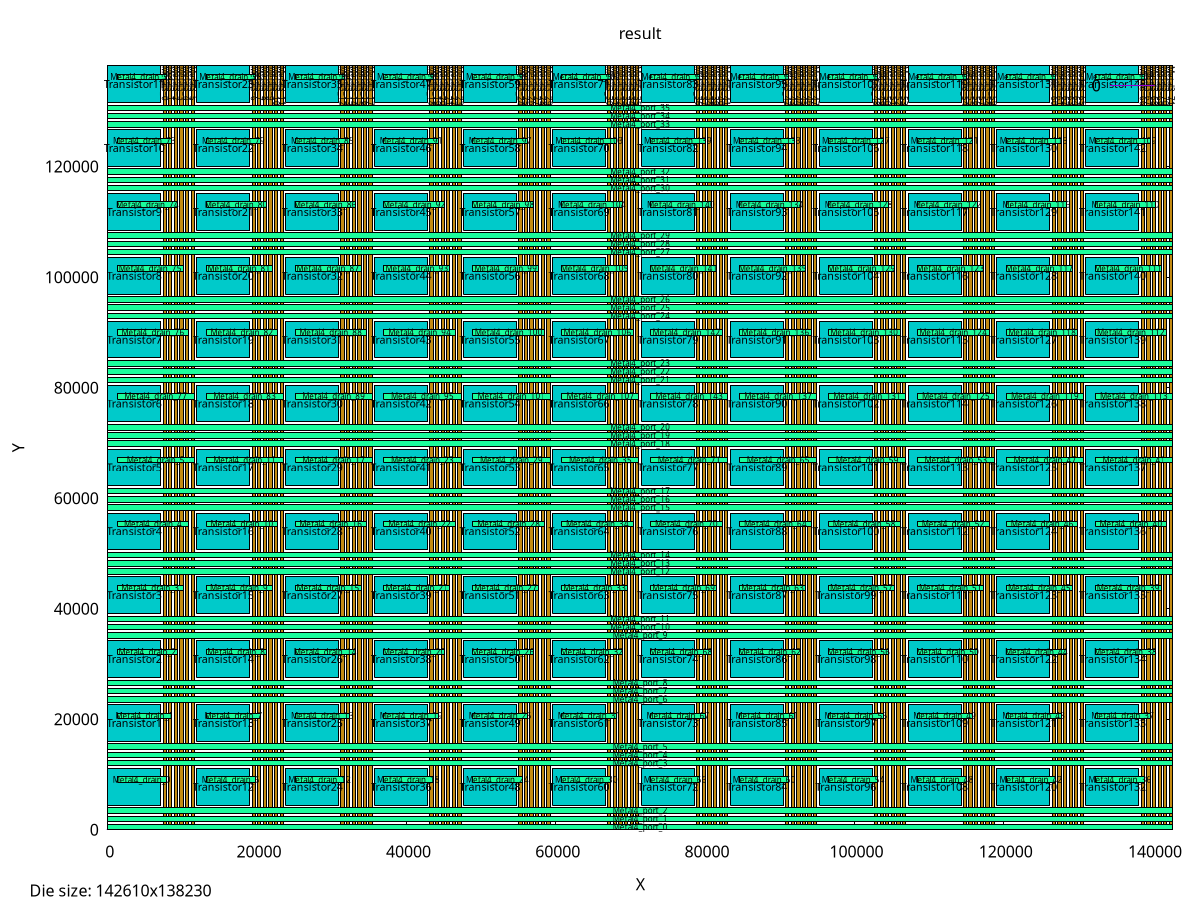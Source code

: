 reset
set title "result"
set xlabel "X"
set ylabel "Y"
set object 1 rect from 0,4470 to 7100,11070 lw 1 fs solid fc rgb "#00CACA"
set label "{Transistor0}" at 3550,7770 center font ",8"
set object 2 rect from 0,16030 to 7100,22630 lw 1 fs solid fc rgb "#00CACA"
set label "{Transistor1}" at 3550,19330 center font ",8"
set object 3 rect from 0,27590 to 7100,34190 lw 1 fs solid fc rgb "#00CACA"
set label "{Transistor2}" at 3550,30890 center font ",8"
set object 4 rect from 0,39150 to 7100,45750 lw 1 fs solid fc rgb "#00CACA"
set label "{Transistor3}" at 3550,42450 center font ",8"
set object 5 rect from 0,50710 to 7100,57310 lw 1 fs solid fc rgb "#00CACA"
set label "{Transistor4}" at 3550,54010 center font ",8"
set object 6 rect from 0,62270 to 7100,68870 lw 1 fs solid fc rgb "#00CACA"
set label "{Transistor5}" at 3550,65570 center font ",8"
set object 7 rect from 0,73830 to 7100,80430 lw 1 fs solid fc rgb "#00CACA"
set label "{Transistor6}" at 3550,77130 center font ",8"
set object 8 rect from 0,85390 to 7100,91990 lw 1 fs solid fc rgb "#00CACA"
set label "{Transistor7}" at 3550,88690 center font ",8"
set object 9 rect from 0,96950 to 7100,103550 lw 1 fs solid fc rgb "#00CACA"
set label "{Transistor8}" at 3550,100250 center font ",8"
set object 10 rect from 0,108510 to 7100,115110 lw 1 fs solid fc rgb "#00CACA"
set label "{Transistor9}" at 3550,111810 center font ",8"
set object 11 rect from 0,120070 to 7100,126670 lw 1 fs solid fc rgb "#00CACA"
set label "{Transistor10}" at 3550,123370 center font ",8"
set object 12 rect from 0,131630 to 7100,138230 lw 1 fs solid fc rgb "#00CACA"
set label "{Transistor11}" at 3550,134930 center font ",8"
set object 13 rect from 11910,4470 to 19010,11070 lw 1 fs solid fc rgb "#00CACA"
set label "{Transistor12}" at 15460,7770 center font ",8"
set object 14 rect from 11910,16030 to 19010,22630 lw 1 fs solid fc rgb "#00CACA"
set label "{Transistor13}" at 15460,19330 center font ",8"
set object 15 rect from 11910,27590 to 19010,34190 lw 1 fs solid fc rgb "#00CACA"
set label "{Transistor14}" at 15460,30890 center font ",8"
set object 16 rect from 11910,39150 to 19010,45750 lw 1 fs solid fc rgb "#00CACA"
set label "{Transistor15}" at 15460,42450 center font ",8"
set object 17 rect from 11910,50710 to 19010,57310 lw 1 fs solid fc rgb "#00CACA"
set label "{Transistor16}" at 15460,54010 center font ",8"
set object 18 rect from 11910,62270 to 19010,68870 lw 1 fs solid fc rgb "#00CACA"
set label "{Transistor17}" at 15460,65570 center font ",8"
set object 19 rect from 11910,73830 to 19010,80430 lw 1 fs solid fc rgb "#00CACA"
set label "{Transistor18}" at 15460,77130 center font ",8"
set object 20 rect from 11910,85390 to 19010,91990 lw 1 fs solid fc rgb "#00CACA"
set label "{Transistor19}" at 15460,88690 center font ",8"
set object 21 rect from 11910,96950 to 19010,103550 lw 1 fs solid fc rgb "#00CACA"
set label "{Transistor20}" at 15460,100250 center font ",8"
set object 22 rect from 11910,108510 to 19010,115110 lw 1 fs solid fc rgb "#00CACA"
set label "{Transistor21}" at 15460,111810 center font ",8"
set object 23 rect from 11910,120070 to 19010,126670 lw 1 fs solid fc rgb "#00CACA"
set label "{Transistor22}" at 15460,123370 center font ",8"
set object 24 rect from 11910,131630 to 19010,138230 lw 1 fs solid fc rgb "#00CACA"
set label "{Transistor23}" at 15460,134930 center font ",8"
set object 25 rect from 23820,4470 to 30920,11070 lw 1 fs solid fc rgb "#00CACA"
set label "{Transistor24}" at 27370,7770 center font ",8"
set object 26 rect from 23820,16030 to 30920,22630 lw 1 fs solid fc rgb "#00CACA"
set label "{Transistor25}" at 27370,19330 center font ",8"
set object 27 rect from 23820,27590 to 30920,34190 lw 1 fs solid fc rgb "#00CACA"
set label "{Transistor26}" at 27370,30890 center font ",8"
set object 28 rect from 23820,39150 to 30920,45750 lw 1 fs solid fc rgb "#00CACA"
set label "{Transistor27}" at 27370,42450 center font ",8"
set object 29 rect from 23820,50710 to 30920,57310 lw 1 fs solid fc rgb "#00CACA"
set label "{Transistor28}" at 27370,54010 center font ",8"
set object 30 rect from 23820,62270 to 30920,68870 lw 1 fs solid fc rgb "#00CACA"
set label "{Transistor29}" at 27370,65570 center font ",8"
set object 31 rect from 23820,73830 to 30920,80430 lw 1 fs solid fc rgb "#00CACA"
set label "{Transistor30}" at 27370,77130 center font ",8"
set object 32 rect from 23820,85390 to 30920,91990 lw 1 fs solid fc rgb "#00CACA"
set label "{Transistor31}" at 27370,88690 center font ",8"
set object 33 rect from 23820,96950 to 30920,103550 lw 1 fs solid fc rgb "#00CACA"
set label "{Transistor32}" at 27370,100250 center font ",8"
set object 34 rect from 23820,108510 to 30920,115110 lw 1 fs solid fc rgb "#00CACA"
set label "{Transistor33}" at 27370,111810 center font ",8"
set object 35 rect from 23820,120070 to 30920,126670 lw 1 fs solid fc rgb "#00CACA"
set label "{Transistor34}" at 27370,123370 center font ",8"
set object 36 rect from 23820,131630 to 30920,138230 lw 1 fs solid fc rgb "#00CACA"
set label "{Transistor35}" at 27370,134930 center font ",8"
set object 37 rect from 35730,4470 to 42830,11070 lw 1 fs solid fc rgb "#00CACA"
set label "{Transistor36}" at 39280,7770 center font ",8"
set object 38 rect from 35730,16030 to 42830,22630 lw 1 fs solid fc rgb "#00CACA"
set label "{Transistor37}" at 39280,19330 center font ",8"
set object 39 rect from 35730,27590 to 42830,34190 lw 1 fs solid fc rgb "#00CACA"
set label "{Transistor38}" at 39280,30890 center font ",8"
set object 40 rect from 35730,39150 to 42830,45750 lw 1 fs solid fc rgb "#00CACA"
set label "{Transistor39}" at 39280,42450 center font ",8"
set object 41 rect from 35730,50710 to 42830,57310 lw 1 fs solid fc rgb "#00CACA"
set label "{Transistor40}" at 39280,54010 center font ",8"
set object 42 rect from 35730,62270 to 42830,68870 lw 1 fs solid fc rgb "#00CACA"
set label "{Transistor41}" at 39280,65570 center font ",8"
set object 43 rect from 35730,73830 to 42830,80430 lw 1 fs solid fc rgb "#00CACA"
set label "{Transistor42}" at 39280,77130 center font ",8"
set object 44 rect from 35730,85390 to 42830,91990 lw 1 fs solid fc rgb "#00CACA"
set label "{Transistor43}" at 39280,88690 center font ",8"
set object 45 rect from 35730,96950 to 42830,103550 lw 1 fs solid fc rgb "#00CACA"
set label "{Transistor44}" at 39280,100250 center font ",8"
set object 46 rect from 35730,108510 to 42830,115110 lw 1 fs solid fc rgb "#00CACA"
set label "{Transistor45}" at 39280,111810 center font ",8"
set object 47 rect from 35730,120070 to 42830,126670 lw 1 fs solid fc rgb "#00CACA"
set label "{Transistor46}" at 39280,123370 center font ",8"
set object 48 rect from 35730,131630 to 42830,138230 lw 1 fs solid fc rgb "#00CACA"
set label "{Transistor47}" at 39280,134930 center font ",8"
set object 49 rect from 47640,4470 to 54740,11070 lw 1 fs solid fc rgb "#00CACA"
set label "{Transistor48}" at 51190,7770 center font ",8"
set object 50 rect from 47640,16030 to 54740,22630 lw 1 fs solid fc rgb "#00CACA"
set label "{Transistor49}" at 51190,19330 center font ",8"
set object 51 rect from 47640,27590 to 54740,34190 lw 1 fs solid fc rgb "#00CACA"
set label "{Transistor50}" at 51190,30890 center font ",8"
set object 52 rect from 47640,39150 to 54740,45750 lw 1 fs solid fc rgb "#00CACA"
set label "{Transistor51}" at 51190,42450 center font ",8"
set object 53 rect from 47640,50710 to 54740,57310 lw 1 fs solid fc rgb "#00CACA"
set label "{Transistor52}" at 51190,54010 center font ",8"
set object 54 rect from 47640,62270 to 54740,68870 lw 1 fs solid fc rgb "#00CACA"
set label "{Transistor53}" at 51190,65570 center font ",8"
set object 55 rect from 47640,73830 to 54740,80430 lw 1 fs solid fc rgb "#00CACA"
set label "{Transistor54}" at 51190,77130 center font ",8"
set object 56 rect from 47640,85390 to 54740,91990 lw 1 fs solid fc rgb "#00CACA"
set label "{Transistor55}" at 51190,88690 center font ",8"
set object 57 rect from 47640,96950 to 54740,103550 lw 1 fs solid fc rgb "#00CACA"
set label "{Transistor56}" at 51190,100250 center font ",8"
set object 58 rect from 47640,108510 to 54740,115110 lw 1 fs solid fc rgb "#00CACA"
set label "{Transistor57}" at 51190,111810 center font ",8"
set object 59 rect from 47640,120070 to 54740,126670 lw 1 fs solid fc rgb "#00CACA"
set label "{Transistor58}" at 51190,123370 center font ",8"
set object 60 rect from 47640,131630 to 54740,138230 lw 1 fs solid fc rgb "#00CACA"
set label "{Transistor59}" at 51190,134930 center font ",8"
set object 61 rect from 59550,4470 to 66650,11070 lw 1 fs solid fc rgb "#00CACA"
set label "{Transistor60}" at 63100,7770 center font ",8"
set object 62 rect from 59550,16030 to 66650,22630 lw 1 fs solid fc rgb "#00CACA"
set label "{Transistor61}" at 63100,19330 center font ",8"
set object 63 rect from 59550,27590 to 66650,34190 lw 1 fs solid fc rgb "#00CACA"
set label "{Transistor62}" at 63100,30890 center font ",8"
set object 64 rect from 59550,39150 to 66650,45750 lw 1 fs solid fc rgb "#00CACA"
set label "{Transistor63}" at 63100,42450 center font ",8"
set object 65 rect from 59550,50710 to 66650,57310 lw 1 fs solid fc rgb "#00CACA"
set label "{Transistor64}" at 63100,54010 center font ",8"
set object 66 rect from 59550,62270 to 66650,68870 lw 1 fs solid fc rgb "#00CACA"
set label "{Transistor65}" at 63100,65570 center font ",8"
set object 67 rect from 59550,73830 to 66650,80430 lw 1 fs solid fc rgb "#00CACA"
set label "{Transistor66}" at 63100,77130 center font ",8"
set object 68 rect from 59550,85390 to 66650,91990 lw 1 fs solid fc rgb "#00CACA"
set label "{Transistor67}" at 63100,88690 center font ",8"
set object 69 rect from 59550,96950 to 66650,103550 lw 1 fs solid fc rgb "#00CACA"
set label "{Transistor68}" at 63100,100250 center font ",8"
set object 70 rect from 59550,108510 to 66650,115110 lw 1 fs solid fc rgb "#00CACA"
set label "{Transistor69}" at 63100,111810 center font ",8"
set object 71 rect from 59550,120070 to 66650,126670 lw 1 fs solid fc rgb "#00CACA"
set label "{Transistor70}" at 63100,123370 center font ",8"
set object 72 rect from 59550,131630 to 66650,138230 lw 1 fs solid fc rgb "#00CACA"
set label "{Transistor71}" at 63100,134930 center font ",8"
set object 73 rect from 71460,4470 to 78560,11070 lw 1 fs solid fc rgb "#00CACA"
set label "{Transistor72}" at 75010,7770 center font ",8"
set object 74 rect from 71460,16030 to 78560,22630 lw 1 fs solid fc rgb "#00CACA"
set label "{Transistor73}" at 75010,19330 center font ",8"
set object 75 rect from 71460,27590 to 78560,34190 lw 1 fs solid fc rgb "#00CACA"
set label "{Transistor74}" at 75010,30890 center font ",8"
set object 76 rect from 71460,39150 to 78560,45750 lw 1 fs solid fc rgb "#00CACA"
set label "{Transistor75}" at 75010,42450 center font ",8"
set object 77 rect from 71460,50710 to 78560,57310 lw 1 fs solid fc rgb "#00CACA"
set label "{Transistor76}" at 75010,54010 center font ",8"
set object 78 rect from 71460,62270 to 78560,68870 lw 1 fs solid fc rgb "#00CACA"
set label "{Transistor77}" at 75010,65570 center font ",8"
set object 79 rect from 71460,73830 to 78560,80430 lw 1 fs solid fc rgb "#00CACA"
set label "{Transistor78}" at 75010,77130 center font ",8"
set object 80 rect from 71460,85390 to 78560,91990 lw 1 fs solid fc rgb "#00CACA"
set label "{Transistor79}" at 75010,88690 center font ",8"
set object 81 rect from 71460,96950 to 78560,103550 lw 1 fs solid fc rgb "#00CACA"
set label "{Transistor80}" at 75010,100250 center font ",8"
set object 82 rect from 71460,108510 to 78560,115110 lw 1 fs solid fc rgb "#00CACA"
set label "{Transistor81}" at 75010,111810 center font ",8"
set object 83 rect from 71460,120070 to 78560,126670 lw 1 fs solid fc rgb "#00CACA"
set label "{Transistor82}" at 75010,123370 center font ",8"
set object 84 rect from 71460,131630 to 78560,138230 lw 1 fs solid fc rgb "#00CACA"
set label "{Transistor83}" at 75010,134930 center font ",8"
set object 85 rect from 83370,4470 to 90470,11070 lw 1 fs solid fc rgb "#00CACA"
set label "{Transistor84}" at 86920,7770 center font ",8"
set object 86 rect from 83370,16030 to 90470,22630 lw 1 fs solid fc rgb "#00CACA"
set label "{Transistor85}" at 86920,19330 center font ",8"
set object 87 rect from 83370,27590 to 90470,34190 lw 1 fs solid fc rgb "#00CACA"
set label "{Transistor86}" at 86920,30890 center font ",8"
set object 88 rect from 83370,39150 to 90470,45750 lw 1 fs solid fc rgb "#00CACA"
set label "{Transistor87}" at 86920,42450 center font ",8"
set object 89 rect from 83370,50710 to 90470,57310 lw 1 fs solid fc rgb "#00CACA"
set label "{Transistor88}" at 86920,54010 center font ",8"
set object 90 rect from 83370,62270 to 90470,68870 lw 1 fs solid fc rgb "#00CACA"
set label "{Transistor89}" at 86920,65570 center font ",8"
set object 91 rect from 83370,73830 to 90470,80430 lw 1 fs solid fc rgb "#00CACA"
set label "{Transistor90}" at 86920,77130 center font ",8"
set object 92 rect from 83370,85390 to 90470,91990 lw 1 fs solid fc rgb "#00CACA"
set label "{Transistor91}" at 86920,88690 center font ",8"
set object 93 rect from 83370,96950 to 90470,103550 lw 1 fs solid fc rgb "#00CACA"
set label "{Transistor92}" at 86920,100250 center font ",8"
set object 94 rect from 83370,108510 to 90470,115110 lw 1 fs solid fc rgb "#00CACA"
set label "{Transistor93}" at 86920,111810 center font ",8"
set object 95 rect from 83370,120070 to 90470,126670 lw 1 fs solid fc rgb "#00CACA"
set label "{Transistor94}" at 86920,123370 center font ",8"
set object 96 rect from 83370,131630 to 90470,138230 lw 1 fs solid fc rgb "#00CACA"
set label "{Transistor95}" at 86920,134930 center font ",8"
set object 97 rect from 95280,4470 to 102380,11070 lw 1 fs solid fc rgb "#00CACA"
set label "{Transistor96}" at 98830,7770 center font ",8"
set object 98 rect from 95280,16030 to 102380,22630 lw 1 fs solid fc rgb "#00CACA"
set label "{Transistor97}" at 98830,19330 center font ",8"
set object 99 rect from 95280,27590 to 102380,34190 lw 1 fs solid fc rgb "#00CACA"
set label "{Transistor98}" at 98830,30890 center font ",8"
set object 100 rect from 95280,39150 to 102380,45750 lw 1 fs solid fc rgb "#00CACA"
set label "{Transistor99}" at 98830,42450 center font ",8"
set object 101 rect from 95280,50710 to 102380,57310 lw 1 fs solid fc rgb "#00CACA"
set label "{Transistor100}" at 98830,54010 center font ",8"
set object 102 rect from 95280,62270 to 102380,68870 lw 1 fs solid fc rgb "#00CACA"
set label "{Transistor101}" at 98830,65570 center font ",8"
set object 103 rect from 95280,73830 to 102380,80430 lw 1 fs solid fc rgb "#00CACA"
set label "{Transistor102}" at 98830,77130 center font ",8"
set object 104 rect from 95280,85390 to 102380,91990 lw 1 fs solid fc rgb "#00CACA"
set label "{Transistor103}" at 98830,88690 center font ",8"
set object 105 rect from 95280,96950 to 102380,103550 lw 1 fs solid fc rgb "#00CACA"
set label "{Transistor104}" at 98830,100250 center font ",8"
set object 106 rect from 95280,108510 to 102380,115110 lw 1 fs solid fc rgb "#00CACA"
set label "{Transistor105}" at 98830,111810 center font ",8"
set object 107 rect from 95280,120070 to 102380,126670 lw 1 fs solid fc rgb "#00CACA"
set label "{Transistor106}" at 98830,123370 center font ",8"
set object 108 rect from 95280,131630 to 102380,138230 lw 1 fs solid fc rgb "#00CACA"
set label "{Transistor107}" at 98830,134930 center font ",8"
set object 109 rect from 107190,4470 to 114290,11070 lw 1 fs solid fc rgb "#00CACA"
set label "{Transistor108}" at 110740,7770 center font ",8"
set object 110 rect from 107190,16030 to 114290,22630 lw 1 fs solid fc rgb "#00CACA"
set label "{Transistor109}" at 110740,19330 center font ",8"
set object 111 rect from 107190,27590 to 114290,34190 lw 1 fs solid fc rgb "#00CACA"
set label "{Transistor110}" at 110740,30890 center font ",8"
set object 112 rect from 107190,39150 to 114290,45750 lw 1 fs solid fc rgb "#00CACA"
set label "{Transistor111}" at 110740,42450 center font ",8"
set object 113 rect from 107190,50710 to 114290,57310 lw 1 fs solid fc rgb "#00CACA"
set label "{Transistor112}" at 110740,54010 center font ",8"
set object 114 rect from 107190,62270 to 114290,68870 lw 1 fs solid fc rgb "#00CACA"
set label "{Transistor113}" at 110740,65570 center font ",8"
set object 115 rect from 107190,73830 to 114290,80430 lw 1 fs solid fc rgb "#00CACA"
set label "{Transistor114}" at 110740,77130 center font ",8"
set object 116 rect from 107190,85390 to 114290,91990 lw 1 fs solid fc rgb "#00CACA"
set label "{Transistor115}" at 110740,88690 center font ",8"
set object 117 rect from 107190,96950 to 114290,103550 lw 1 fs solid fc rgb "#00CACA"
set label "{Transistor116}" at 110740,100250 center font ",8"
set object 118 rect from 107190,108510 to 114290,115110 lw 1 fs solid fc rgb "#00CACA"
set label "{Transistor117}" at 110740,111810 center font ",8"
set object 119 rect from 107190,120070 to 114290,126670 lw 1 fs solid fc rgb "#00CACA"
set label "{Transistor118}" at 110740,123370 center font ",8"
set object 120 rect from 107190,131630 to 114290,138230 lw 1 fs solid fc rgb "#00CACA"
set label "{Transistor119}" at 110740,134930 center font ",8"
set object 121 rect from 119100,4470 to 126200,11070 lw 1 fs solid fc rgb "#00CACA"
set label "{Transistor120}" at 122650,7770 center font ",8"
set object 122 rect from 119100,16030 to 126200,22630 lw 1 fs solid fc rgb "#00CACA"
set label "{Transistor121}" at 122650,19330 center font ",8"
set object 123 rect from 119100,27590 to 126200,34190 lw 1 fs solid fc rgb "#00CACA"
set label "{Transistor122}" at 122650,30890 center font ",8"
set object 124 rect from 119100,39150 to 126200,45750 lw 1 fs solid fc rgb "#00CACA"
set label "{Transistor123}" at 122650,42450 center font ",8"
set object 125 rect from 119100,50710 to 126200,57310 lw 1 fs solid fc rgb "#00CACA"
set label "{Transistor124}" at 122650,54010 center font ",8"
set object 126 rect from 119100,62270 to 126200,68870 lw 1 fs solid fc rgb "#00CACA"
set label "{Transistor125}" at 122650,65570 center font ",8"
set object 127 rect from 119100,73830 to 126200,80430 lw 1 fs solid fc rgb "#00CACA"
set label "{Transistor126}" at 122650,77130 center font ",8"
set object 128 rect from 119100,85390 to 126200,91990 lw 1 fs solid fc rgb "#00CACA"
set label "{Transistor127}" at 122650,88690 center font ",8"
set object 129 rect from 119100,96950 to 126200,103550 lw 1 fs solid fc rgb "#00CACA"
set label "{Transistor128}" at 122650,100250 center font ",8"
set object 130 rect from 119100,108510 to 126200,115110 lw 1 fs solid fc rgb "#00CACA"
set label "{Transistor129}" at 122650,111810 center font ",8"
set object 131 rect from 119100,120070 to 126200,126670 lw 1 fs solid fc rgb "#00CACA"
set label "{Transistor130}" at 122650,123370 center font ",8"
set object 132 rect from 119100,131630 to 126200,138230 lw 1 fs solid fc rgb "#00CACA"
set label "{Transistor131}" at 122650,134930 center font ",8"
set object 133 rect from 131010,4470 to 138110,11070 lw 1 fs solid fc rgb "#00CACA"
set label "{Transistor132}" at 134560,7770 center font ",8"
set object 134 rect from 131010,16030 to 138110,22630 lw 1 fs solid fc rgb "#00CACA"
set label "{Transistor133}" at 134560,19330 center font ",8"
set object 135 rect from 131010,27590 to 138110,34190 lw 1 fs solid fc rgb "#00CACA"
set label "{Transistor134}" at 134560,30890 center font ",8"
set object 136 rect from 131010,39150 to 138110,45750 lw 1 fs solid fc rgb "#00CACA"
set label "{Transistor135}" at 134560,42450 center font ",8"
set object 137 rect from 131010,50710 to 138110,57310 lw 1 fs solid fc rgb "#00CACA"
set label "{Transistor136}" at 134560,54010 center font ",8"
set object 138 rect from 131010,62270 to 138110,68870 lw 1 fs solid fc rgb "#00CACA"
set label "{Transistor137}" at 134560,65570 center font ",8"
set object 139 rect from 131010,73830 to 138110,80430 lw 1 fs solid fc rgb "#00CACA"
set label "{Transistor138}" at 134560,77130 center font ",8"
set object 140 rect from 131010,85390 to 138110,91990 lw 1 fs solid fc rgb "#00CACA"
set label "{Transistor139}" at 134560,88690 center font ",8"
set object 141 rect from 131010,96950 to 138110,103550 lw 1 fs solid fc rgb "#00CACA"
set label "{Transistor140}" at 134560,100250 center font ",8"
set object 142 rect from 131010,108510 to 138110,115110 lw 1 fs solid fc rgb "#00CACA"
set label "{Transistor141}" at 134560,111810 center font ",8"
set object 143 rect from 131010,120070 to 138110,126670 lw 1 fs solid fc rgb "#00CACA"
set label "{Transistor142}" at 134560,123370 center font ",8"
set object 144 rect from 131010,131630 to 138110,138230 lw 1 fs solid fc rgb "#00CACA"
set label "{Transistor143}" at 134560,134930 center font ",8"
set object 145 rect from 7410,0 to 7850,138230 lw 1 fs solid fc rgb "#c38b13"
set label "{Metal3\\_0}" at 7630,138230 rotate by 270 font ",6"
set object 146 rect from 8160,0 to 8600,138230 lw 1 fs solid fc rgb "#c38b13"
set label "{Metal3\\_1}" at 8380,138230 rotate by 270 font ",6"
set object 147 rect from 8910,0 to 9350,138230 lw 1 fs solid fc rgb "#c38b13"
set label "{Metal3\\_2}" at 9130,138230 rotate by 270 font ",6"
set object 148 rect from 9660,0 to 10100,138230 lw 1 fs solid fc rgb "#c38b13"
set label "{Metal3\\_3}" at 9880,138230 rotate by 270 font ",6"
set object 149 rect from 10410,0 to 10850,138230 lw 1 fs solid fc rgb "#c38b13"
set label "{Metal3\\_4}" at 10630,138230 rotate by 270 font ",6"
set object 150 rect from 11160,0 to 11600,138230 lw 1 fs solid fc rgb "#c38b13"
set label "{Metal3\\_5}" at 11380,138230 rotate by 270 font ",6"
set object 151 rect from 19320,0 to 19760,138230 lw 1 fs solid fc rgb "#c38b13"
set label "{Metal3\\_6}" at 19540,138230 rotate by 270 font ",6"
set object 152 rect from 20070,0 to 20510,138230 lw 1 fs solid fc rgb "#c38b13"
set label "{Metal3\\_7}" at 20290,138230 rotate by 270 font ",6"
set object 153 rect from 20820,0 to 21260,138230 lw 1 fs solid fc rgb "#c38b13"
set label "{Metal3\\_8}" at 21040,138230 rotate by 270 font ",6"
set object 154 rect from 21570,0 to 22010,138230 lw 1 fs solid fc rgb "#c38b13"
set label "{Metal3\\_9}" at 21790,138230 rotate by 270 font ",6"
set object 155 rect from 22320,0 to 22760,138230 lw 1 fs solid fc rgb "#c38b13"
set label "{Metal3\\_10}" at 22540,138230 rotate by 270 font ",6"
set object 156 rect from 23070,0 to 23510,138230 lw 1 fs solid fc rgb "#c38b13"
set label "{Metal3\\_11}" at 23290,138230 rotate by 270 font ",6"
set object 157 rect from 31230,0 to 31670,138230 lw 1 fs solid fc rgb "#c38b13"
set label "{Metal3\\_12}" at 31450,138230 rotate by 270 font ",6"
set object 158 rect from 31980,0 to 32420,138230 lw 1 fs solid fc rgb "#c38b13"
set label "{Metal3\\_13}" at 32200,138230 rotate by 270 font ",6"
set object 159 rect from 32730,0 to 33170,138230 lw 1 fs solid fc rgb "#c38b13"
set label "{Metal3\\_14}" at 32950,138230 rotate by 270 font ",6"
set object 160 rect from 33480,0 to 33920,138230 lw 1 fs solid fc rgb "#c38b13"
set label "{Metal3\\_15}" at 33700,138230 rotate by 270 font ",6"
set object 161 rect from 34230,0 to 34670,138230 lw 1 fs solid fc rgb "#c38b13"
set label "{Metal3\\_16}" at 34450,138230 rotate by 270 font ",6"
set object 162 rect from 34980,0 to 35420,138230 lw 1 fs solid fc rgb "#c38b13"
set label "{Metal3\\_17}" at 35200,138230 rotate by 270 font ",6"
set object 163 rect from 43140,0 to 43580,138230 lw 1 fs solid fc rgb "#c38b13"
set label "{Metal3\\_18}" at 43360,138230 rotate by 270 font ",6"
set object 164 rect from 43890,0 to 44330,138230 lw 1 fs solid fc rgb "#c38b13"
set label "{Metal3\\_19}" at 44110,138230 rotate by 270 font ",6"
set object 165 rect from 44640,0 to 45080,138230 lw 1 fs solid fc rgb "#c38b13"
set label "{Metal3\\_20}" at 44860,138230 rotate by 270 font ",6"
set object 166 rect from 45390,0 to 45830,138230 lw 1 fs solid fc rgb "#c38b13"
set label "{Metal3\\_21}" at 45610,138230 rotate by 270 font ",6"
set object 167 rect from 46140,0 to 46580,138230 lw 1 fs solid fc rgb "#c38b13"
set label "{Metal3\\_22}" at 46360,138230 rotate by 270 font ",6"
set object 168 rect from 46890,0 to 47330,138230 lw 1 fs solid fc rgb "#c38b13"
set label "{Metal3\\_23}" at 47110,138230 rotate by 270 font ",6"
set object 169 rect from 55050,0 to 55490,138230 lw 1 fs solid fc rgb "#c38b13"
set label "{Metal3\\_24}" at 55270,138230 rotate by 270 font ",6"
set object 170 rect from 55800,0 to 56240,138230 lw 1 fs solid fc rgb "#c38b13"
set label "{Metal3\\_25}" at 56020,138230 rotate by 270 font ",6"
set object 171 rect from 56550,0 to 56990,138230 lw 1 fs solid fc rgb "#c38b13"
set label "{Metal3\\_26}" at 56770,138230 rotate by 270 font ",6"
set object 172 rect from 57300,0 to 57740,138230 lw 1 fs solid fc rgb "#c38b13"
set label "{Metal3\\_27}" at 57520,138230 rotate by 270 font ",6"
set object 173 rect from 58050,0 to 58490,138230 lw 1 fs solid fc rgb "#c38b13"
set label "{Metal3\\_28}" at 58270,138230 rotate by 270 font ",6"
set object 174 rect from 58800,0 to 59240,138230 lw 1 fs solid fc rgb "#c38b13"
set label "{Metal3\\_29}" at 59020,138230 rotate by 270 font ",6"
set object 175 rect from 66960,0 to 67400,138230 lw 1 fs solid fc rgb "#c38b13"
set label "{Metal3\\_30}" at 67180,138230 rotate by 270 font ",6"
set object 176 rect from 67710,0 to 68150,138230 lw 1 fs solid fc rgb "#c38b13"
set label "{Metal3\\_31}" at 67930,138230 rotate by 270 font ",6"
set object 177 rect from 68460,0 to 68900,138230 lw 1 fs solid fc rgb "#c38b13"
set label "{Metal3\\_32}" at 68680,138230 rotate by 270 font ",6"
set object 178 rect from 69210,0 to 69650,138230 lw 1 fs solid fc rgb "#c38b13"
set label "{Metal3\\_33}" at 69430,138230 rotate by 270 font ",6"
set object 179 rect from 69960,0 to 70400,138230 lw 1 fs solid fc rgb "#c38b13"
set label "{Metal3\\_34}" at 70180,138230 rotate by 270 font ",6"
set object 180 rect from 70710,0 to 71150,138230 lw 1 fs solid fc rgb "#c38b13"
set label "{Metal3\\_35}" at 70930,138230 rotate by 270 font ",6"
set object 181 rect from 78870,0 to 79310,138230 lw 1 fs solid fc rgb "#c38b13"
set label "{Metal3\\_36}" at 79090,138230 rotate by 270 font ",6"
set object 182 rect from 79620,0 to 80060,138230 lw 1 fs solid fc rgb "#c38b13"
set label "{Metal3\\_37}" at 79840,138230 rotate by 270 font ",6"
set object 183 rect from 80370,0 to 80810,138230 lw 1 fs solid fc rgb "#c38b13"
set label "{Metal3\\_38}" at 80590,138230 rotate by 270 font ",6"
set object 184 rect from 81120,0 to 81560,138230 lw 1 fs solid fc rgb "#c38b13"
set label "{Metal3\\_39}" at 81340,138230 rotate by 270 font ",6"
set object 185 rect from 81870,0 to 82310,138230 lw 1 fs solid fc rgb "#c38b13"
set label "{Metal3\\_40}" at 82090,138230 rotate by 270 font ",6"
set object 186 rect from 82620,0 to 83060,138230 lw 1 fs solid fc rgb "#c38b13"
set label "{Metal3\\_41}" at 82840,138230 rotate by 270 font ",6"
set object 187 rect from 90780,0 to 91220,138230 lw 1 fs solid fc rgb "#c38b13"
set label "{Metal3\\_42}" at 91000,138230 rotate by 270 font ",6"
set object 188 rect from 91530,0 to 91970,138230 lw 1 fs solid fc rgb "#c38b13"
set label "{Metal3\\_43}" at 91750,138230 rotate by 270 font ",6"
set object 189 rect from 92280,0 to 92720,138230 lw 1 fs solid fc rgb "#c38b13"
set label "{Metal3\\_44}" at 92500,138230 rotate by 270 font ",6"
set object 190 rect from 93030,0 to 93470,138230 lw 1 fs solid fc rgb "#c38b13"
set label "{Metal3\\_45}" at 93250,138230 rotate by 270 font ",6"
set object 191 rect from 93780,0 to 94220,138230 lw 1 fs solid fc rgb "#c38b13"
set label "{Metal3\\_46}" at 94000,138230 rotate by 270 font ",6"
set object 192 rect from 94530,0 to 94970,138230 lw 1 fs solid fc rgb "#c38b13"
set label "{Metal3\\_47}" at 94750,138230 rotate by 270 font ",6"
set object 193 rect from 102690,0 to 103130,138230 lw 1 fs solid fc rgb "#c38b13"
set label "{Metal3\\_48}" at 102910,138230 rotate by 270 font ",6"
set object 194 rect from 103440,0 to 103880,138230 lw 1 fs solid fc rgb "#c38b13"
set label "{Metal3\\_49}" at 103660,138230 rotate by 270 font ",6"
set object 195 rect from 104190,0 to 104630,138230 lw 1 fs solid fc rgb "#c38b13"
set label "{Metal3\\_50}" at 104410,138230 rotate by 270 font ",6"
set object 196 rect from 104940,0 to 105380,138230 lw 1 fs solid fc rgb "#c38b13"
set label "{Metal3\\_51}" at 105160,138230 rotate by 270 font ",6"
set object 197 rect from 105690,0 to 106130,138230 lw 1 fs solid fc rgb "#c38b13"
set label "{Metal3\\_52}" at 105910,138230 rotate by 270 font ",6"
set object 198 rect from 106440,0 to 106880,138230 lw 1 fs solid fc rgb "#c38b13"
set label "{Metal3\\_53}" at 106660,138230 rotate by 270 font ",6"
set object 199 rect from 114600,0 to 115040,138230 lw 1 fs solid fc rgb "#c38b13"
set label "{Metal3\\_54}" at 114820,138230 rotate by 270 font ",6"
set object 200 rect from 115350,0 to 115790,138230 lw 1 fs solid fc rgb "#c38b13"
set label "{Metal3\\_55}" at 115570,138230 rotate by 270 font ",6"
set object 201 rect from 116100,0 to 116540,138230 lw 1 fs solid fc rgb "#c38b13"
set label "{Metal3\\_56}" at 116320,138230 rotate by 270 font ",6"
set object 202 rect from 116850,0 to 117290,138230 lw 1 fs solid fc rgb "#c38b13"
set label "{Metal3\\_57}" at 117070,138230 rotate by 270 font ",6"
set object 203 rect from 117600,0 to 118040,138230 lw 1 fs solid fc rgb "#c38b13"
set label "{Metal3\\_58}" at 117820,138230 rotate by 270 font ",6"
set object 204 rect from 118350,0 to 118790,138230 lw 1 fs solid fc rgb "#c38b13"
set label "{Metal3\\_59}" at 118570,138230 rotate by 270 font ",6"
set object 205 rect from 126510,0 to 126950,138230 lw 1 fs solid fc rgb "#c38b13"
set label "{Metal3\\_60}" at 126730,138230 rotate by 270 font ",6"
set object 206 rect from 127260,0 to 127700,138230 lw 1 fs solid fc rgb "#c38b13"
set label "{Metal3\\_61}" at 127480,138230 rotate by 270 font ",6"
set object 207 rect from 128010,0 to 128450,138230 lw 1 fs solid fc rgb "#c38b13"
set label "{Metal3\\_62}" at 128230,138230 rotate by 270 font ",6"
set object 208 rect from 128760,0 to 129200,138230 lw 1 fs solid fc rgb "#c38b13"
set label "{Metal3\\_63}" at 128980,138230 rotate by 270 font ",6"
set object 209 rect from 129510,0 to 129950,138230 lw 1 fs solid fc rgb "#c38b13"
set label "{Metal3\\_64}" at 129730,138230 rotate by 270 font ",6"
set object 210 rect from 130260,0 to 130700,138230 lw 1 fs solid fc rgb "#c38b13"
set label "{Metal3\\_65}" at 130480,138230 rotate by 270 font ",6"
set object 211 rect from 138420,0 to 138860,138230 lw 1 fs solid fc rgb "#c38b13"
set label "{Metal3\\_66}" at 138640,138230 rotate by 270 font ",6"
set object 212 rect from 139170,0 to 139610,138230 lw 1 fs solid fc rgb "#c38b13"
set label "{Metal3\\_67}" at 139390,138230 rotate by 270 font ",6"
set object 213 rect from 139920,0 to 140360,138230 lw 1 fs solid fc rgb "#c38b13"
set label "{Metal3\\_68}" at 140140,138230 rotate by 270 font ",6"
set object 214 rect from 140670,0 to 141110,138230 lw 1 fs solid fc rgb "#c38b13"
set label "{Metal3\\_69}" at 140890,138230 rotate by 270 font ",6"
set object 215 rect from 141420,0 to 141860,138230 lw 1 fs solid fc rgb "#c38b13"
set label "{Metal3\\_70}" at 141640,138230 rotate by 270 font ",6"
set object 216 rect from 142170,0 to 142610,138230 lw 1 fs solid fc rgb "#c38b13"
set label "{Metal3\\_71}" at 142390,138230 rotate by 270 font ",6"
set object 217 rect from 1260,8570 to 7850,9570 lw 1 fs solid fc rgb "#1AFD9C"
set label "{Metal4\\_drain\\_0}" at 4555,9070 center font ",6"
set object 218 rect from 1260,20130 to 8600,21130 lw 1 fs solid fc rgb "#1AFD9C"
set label "{Metal4\\_drain\\_1}" at 4930,20630 center font ",6"
set object 219 rect from 1260,31690 to 9350,32690 lw 1 fs solid fc rgb "#1AFD9C"
set label "{Metal4\\_drain\\_2}" at 5305,32190 center font ",6"
set object 220 rect from 1260,43250 to 10100,44250 lw 1 fs solid fc rgb "#1AFD9C"
set label "{Metal4\\_drain\\_3}" at 5680,43750 center font ",6"
set object 221 rect from 1260,54810 to 10850,55810 lw 1 fs solid fc rgb "#1AFD9C"
set label "{Metal4\\_drain\\_4}" at 6055,55310 center font ",6"
set object 222 rect from 1260,66370 to 11600,67370 lw 1 fs solid fc rgb "#1AFD9C"
set label "{Metal4\\_drain\\_5}" at 6430,66870 center font ",6"
set object 223 rect from 1260,77930 to 11600,78930 lw 1 fs solid fc rgb "#1AFD9C"
set label "{Metal4\\_drain\\_77}" at 6430,78430 center font ",6"
set object 224 rect from 1260,89490 to 10850,90490 lw 1 fs solid fc rgb "#1AFD9C"
set label "{Metal4\\_drain\\_76}" at 6055,89990 center font ",6"
set object 225 rect from 1260,101050 to 10100,102050 lw 1 fs solid fc rgb "#1AFD9C"
set label "{Metal4\\_drain\\_75}" at 5680,101550 center font ",6"
set object 226 rect from 1260,112610 to 9350,113610 lw 1 fs solid fc rgb "#1AFD9C"
set label "{Metal4\\_drain\\_74}" at 5305,113110 center font ",6"
set object 227 rect from 1260,124170 to 8600,125170 lw 1 fs solid fc rgb "#1AFD9C"
set label "{Metal4\\_drain\\_73}" at 4930,124670 center font ",6"
set object 228 rect from 1260,135730 to 7850,136730 lw 1 fs solid fc rgb "#1AFD9C"
set label "{Metal4\\_drain\\_72}" at 4555,136230 center font ",6"
set object 229 rect from 13170,8570 to 19760,9570 lw 1 fs solid fc rgb "#1AFD9C"
set label "{Metal4\\_drain\\_6}" at 16465,9070 center font ",6"
set object 230 rect from 13170,20130 to 20510,21130 lw 1 fs solid fc rgb "#1AFD9C"
set label "{Metal4\\_drain\\_7}" at 16840,20630 center font ",6"
set object 231 rect from 13170,31690 to 21260,32690 lw 1 fs solid fc rgb "#1AFD9C"
set label "{Metal4\\_drain\\_8}" at 17215,32190 center font ",6"
set object 232 rect from 13170,43250 to 22010,44250 lw 1 fs solid fc rgb "#1AFD9C"
set label "{Metal4\\_drain\\_9}" at 17590,43750 center font ",6"
set object 233 rect from 13170,54810 to 22760,55810 lw 1 fs solid fc rgb "#1AFD9C"
set label "{Metal4\\_drain\\_10}" at 17965,55310 center font ",6"
set object 234 rect from 13170,66370 to 23510,67370 lw 1 fs solid fc rgb "#1AFD9C"
set label "{Metal4\\_drain\\_11}" at 18340,66870 center font ",6"
set object 235 rect from 13170,77930 to 23510,78930 lw 1 fs solid fc rgb "#1AFD9C"
set label "{Metal4\\_drain\\_83}" at 18340,78430 center font ",6"
set object 236 rect from 13170,89490 to 22760,90490 lw 1 fs solid fc rgb "#1AFD9C"
set label "{Metal4\\_drain\\_82}" at 17965,89990 center font ",6"
set object 237 rect from 13170,101050 to 22010,102050 lw 1 fs solid fc rgb "#1AFD9C"
set label "{Metal4\\_drain\\_81}" at 17590,101550 center font ",6"
set object 238 rect from 13170,112610 to 21260,113610 lw 1 fs solid fc rgb "#1AFD9C"
set label "{Metal4\\_drain\\_80}" at 17215,113110 center font ",6"
set object 239 rect from 13170,124170 to 20510,125170 lw 1 fs solid fc rgb "#1AFD9C"
set label "{Metal4\\_drain\\_79}" at 16840,124670 center font ",6"
set object 240 rect from 13170,135730 to 19760,136730 lw 1 fs solid fc rgb "#1AFD9C"
set label "{Metal4\\_drain\\_78}" at 16465,136230 center font ",6"
set object 241 rect from 25080,8570 to 31670,9570 lw 1 fs solid fc rgb "#1AFD9C"
set label "{Metal4\\_drain\\_12}" at 28375,9070 center font ",6"
set object 242 rect from 25080,20130 to 32420,21130 lw 1 fs solid fc rgb "#1AFD9C"
set label "{Metal4\\_drain\\_13}" at 28750,20630 center font ",6"
set object 243 rect from 25080,31690 to 33170,32690 lw 1 fs solid fc rgb "#1AFD9C"
set label "{Metal4\\_drain\\_14}" at 29125,32190 center font ",6"
set object 244 rect from 25080,43250 to 33920,44250 lw 1 fs solid fc rgb "#1AFD9C"
set label "{Metal4\\_drain\\_15}" at 29500,43750 center font ",6"
set object 245 rect from 25080,54810 to 34670,55810 lw 1 fs solid fc rgb "#1AFD9C"
set label "{Metal4\\_drain\\_16}" at 29875,55310 center font ",6"
set object 246 rect from 25080,66370 to 35420,67370 lw 1 fs solid fc rgb "#1AFD9C"
set label "{Metal4\\_drain\\_17}" at 30250,66870 center font ",6"
set object 247 rect from 25080,77930 to 35420,78930 lw 1 fs solid fc rgb "#1AFD9C"
set label "{Metal4\\_drain\\_89}" at 30250,78430 center font ",6"
set object 248 rect from 25080,89490 to 34670,90490 lw 1 fs solid fc rgb "#1AFD9C"
set label "{Metal4\\_drain\\_88}" at 29875,89990 center font ",6"
set object 249 rect from 25080,101050 to 33920,102050 lw 1 fs solid fc rgb "#1AFD9C"
set label "{Metal4\\_drain\\_87}" at 29500,101550 center font ",6"
set object 250 rect from 25080,112610 to 33170,113610 lw 1 fs solid fc rgb "#1AFD9C"
set label "{Metal4\\_drain\\_86}" at 29125,113110 center font ",6"
set object 251 rect from 25080,124170 to 32420,125170 lw 1 fs solid fc rgb "#1AFD9C"
set label "{Metal4\\_drain\\_85}" at 28750,124670 center font ",6"
set object 252 rect from 25080,135730 to 31670,136730 lw 1 fs solid fc rgb "#1AFD9C"
set label "{Metal4\\_drain\\_84}" at 28375,136230 center font ",6"
set object 253 rect from 36990,8570 to 43580,9570 lw 1 fs solid fc rgb "#1AFD9C"
set label "{Metal4\\_drain\\_18}" at 40285,9070 center font ",6"
set object 254 rect from 36990,20130 to 44330,21130 lw 1 fs solid fc rgb "#1AFD9C"
set label "{Metal4\\_drain\\_19}" at 40660,20630 center font ",6"
set object 255 rect from 36990,31690 to 45080,32690 lw 1 fs solid fc rgb "#1AFD9C"
set label "{Metal4\\_drain\\_20}" at 41035,32190 center font ",6"
set object 256 rect from 36990,43250 to 45830,44250 lw 1 fs solid fc rgb "#1AFD9C"
set label "{Metal4\\_drain\\_21}" at 41410,43750 center font ",6"
set object 257 rect from 36990,54810 to 46580,55810 lw 1 fs solid fc rgb "#1AFD9C"
set label "{Metal4\\_drain\\_22}" at 41785,55310 center font ",6"
set object 258 rect from 36990,66370 to 47330,67370 lw 1 fs solid fc rgb "#1AFD9C"
set label "{Metal4\\_drain\\_23}" at 42160,66870 center font ",6"
set object 259 rect from 36990,77930 to 47330,78930 lw 1 fs solid fc rgb "#1AFD9C"
set label "{Metal4\\_drain\\_95}" at 42160,78430 center font ",6"
set object 260 rect from 36990,89490 to 46580,90490 lw 1 fs solid fc rgb "#1AFD9C"
set label "{Metal4\\_drain\\_94}" at 41785,89990 center font ",6"
set object 261 rect from 36990,101050 to 45830,102050 lw 1 fs solid fc rgb "#1AFD9C"
set label "{Metal4\\_drain\\_93}" at 41410,101550 center font ",6"
set object 262 rect from 36990,112610 to 45080,113610 lw 1 fs solid fc rgb "#1AFD9C"
set label "{Metal4\\_drain\\_92}" at 41035,113110 center font ",6"
set object 263 rect from 36990,124170 to 44330,125170 lw 1 fs solid fc rgb "#1AFD9C"
set label "{Metal4\\_drain\\_91}" at 40660,124670 center font ",6"
set object 264 rect from 36990,135730 to 43580,136730 lw 1 fs solid fc rgb "#1AFD9C"
set label "{Metal4\\_drain\\_90}" at 40285,136230 center font ",6"
set object 265 rect from 48900,8570 to 55490,9570 lw 1 fs solid fc rgb "#1AFD9C"
set label "{Metal4\\_drain\\_24}" at 52195,9070 center font ",6"
set object 266 rect from 48900,20130 to 56240,21130 lw 1 fs solid fc rgb "#1AFD9C"
set label "{Metal4\\_drain\\_25}" at 52570,20630 center font ",6"
set object 267 rect from 48900,31690 to 56990,32690 lw 1 fs solid fc rgb "#1AFD9C"
set label "{Metal4\\_drain\\_26}" at 52945,32190 center font ",6"
set object 268 rect from 48900,43250 to 57740,44250 lw 1 fs solid fc rgb "#1AFD9C"
set label "{Metal4\\_drain\\_27}" at 53320,43750 center font ",6"
set object 269 rect from 48900,54810 to 58490,55810 lw 1 fs solid fc rgb "#1AFD9C"
set label "{Metal4\\_drain\\_28}" at 53695,55310 center font ",6"
set object 270 rect from 48900,66370 to 59240,67370 lw 1 fs solid fc rgb "#1AFD9C"
set label "{Metal4\\_drain\\_29}" at 54070,66870 center font ",6"
set object 271 rect from 48900,77930 to 59240,78930 lw 1 fs solid fc rgb "#1AFD9C"
set label "{Metal4\\_drain\\_101}" at 54070,78430 center font ",6"
set object 272 rect from 48900,89490 to 58490,90490 lw 1 fs solid fc rgb "#1AFD9C"
set label "{Metal4\\_drain\\_100}" at 53695,89990 center font ",6"
set object 273 rect from 48900,101050 to 57740,102050 lw 1 fs solid fc rgb "#1AFD9C"
set label "{Metal4\\_drain\\_99}" at 53320,101550 center font ",6"
set object 274 rect from 48900,112610 to 56990,113610 lw 1 fs solid fc rgb "#1AFD9C"
set label "{Metal4\\_drain\\_98}" at 52945,113110 center font ",6"
set object 275 rect from 48900,124170 to 56240,125170 lw 1 fs solid fc rgb "#1AFD9C"
set label "{Metal4\\_drain\\_97}" at 52570,124670 center font ",6"
set object 276 rect from 48900,135730 to 55490,136730 lw 1 fs solid fc rgb "#1AFD9C"
set label "{Metal4\\_drain\\_96}" at 52195,136230 center font ",6"
set object 277 rect from 60810,8570 to 67400,9570 lw 1 fs solid fc rgb "#1AFD9C"
set label "{Metal4\\_drain\\_30}" at 64105,9070 center font ",6"
set object 278 rect from 60810,20130 to 68150,21130 lw 1 fs solid fc rgb "#1AFD9C"
set label "{Metal4\\_drain\\_31}" at 64480,20630 center font ",6"
set object 279 rect from 60810,31690 to 68900,32690 lw 1 fs solid fc rgb "#1AFD9C"
set label "{Metal4\\_drain\\_32}" at 64855,32190 center font ",6"
set object 280 rect from 60810,43250 to 69650,44250 lw 1 fs solid fc rgb "#1AFD9C"
set label "{Metal4\\_drain\\_33}" at 65230,43750 center font ",6"
set object 281 rect from 60810,54810 to 70400,55810 lw 1 fs solid fc rgb "#1AFD9C"
set label "{Metal4\\_drain\\_34}" at 65605,55310 center font ",6"
set object 282 rect from 60810,66370 to 71150,67370 lw 1 fs solid fc rgb "#1AFD9C"
set label "{Metal4\\_drain\\_35}" at 65980,66870 center font ",6"
set object 283 rect from 60810,77930 to 71150,78930 lw 1 fs solid fc rgb "#1AFD9C"
set label "{Metal4\\_drain\\_107}" at 65980,78430 center font ",6"
set object 284 rect from 60810,89490 to 70400,90490 lw 1 fs solid fc rgb "#1AFD9C"
set label "{Metal4\\_drain\\_106}" at 65605,89990 center font ",6"
set object 285 rect from 60810,101050 to 69650,102050 lw 1 fs solid fc rgb "#1AFD9C"
set label "{Metal4\\_drain\\_105}" at 65230,101550 center font ",6"
set object 286 rect from 60810,112610 to 68900,113610 lw 1 fs solid fc rgb "#1AFD9C"
set label "{Metal4\\_drain\\_104}" at 64855,113110 center font ",6"
set object 287 rect from 60810,124170 to 68150,125170 lw 1 fs solid fc rgb "#1AFD9C"
set label "{Metal4\\_drain\\_103}" at 64480,124670 center font ",6"
set object 288 rect from 60810,135730 to 67400,136730 lw 1 fs solid fc rgb "#1AFD9C"
set label "{Metal4\\_drain\\_102}" at 64105,136230 center font ",6"
set object 289 rect from 72720,8570 to 79310,9570 lw 1 fs solid fc rgb "#1AFD9C"
set label "{Metal4\\_drain\\_66}" at 76015,9070 center font ",6"
set object 290 rect from 72720,20130 to 80060,21130 lw 1 fs solid fc rgb "#1AFD9C"
set label "{Metal4\\_drain\\_67}" at 76390,20630 center font ",6"
set object 291 rect from 72720,31690 to 80810,32690 lw 1 fs solid fc rgb "#1AFD9C"
set label "{Metal4\\_drain\\_68}" at 76765,32190 center font ",6"
set object 292 rect from 72720,43250 to 81560,44250 lw 1 fs solid fc rgb "#1AFD9C"
set label "{Metal4\\_drain\\_69}" at 77140,43750 center font ",6"
set object 293 rect from 72720,54810 to 82310,55810 lw 1 fs solid fc rgb "#1AFD9C"
set label "{Metal4\\_drain\\_70}" at 77515,55310 center font ",6"
set object 294 rect from 72720,66370 to 83060,67370 lw 1 fs solid fc rgb "#1AFD9C"
set label "{Metal4\\_drain\\_71}" at 77890,66870 center font ",6"
set object 295 rect from 72720,77930 to 83060,78930 lw 1 fs solid fc rgb "#1AFD9C"
set label "{Metal4\\_drain\\_143}" at 77890,78430 center font ",6"
set object 296 rect from 72720,89490 to 82310,90490 lw 1 fs solid fc rgb "#1AFD9C"
set label "{Metal4\\_drain\\_142}" at 77515,89990 center font ",6"
set object 297 rect from 72720,101050 to 81560,102050 lw 1 fs solid fc rgb "#1AFD9C"
set label "{Metal4\\_drain\\_141}" at 77140,101550 center font ",6"
set object 298 rect from 72720,112610 to 80810,113610 lw 1 fs solid fc rgb "#1AFD9C"
set label "{Metal4\\_drain\\_140}" at 76765,113110 center font ",6"
set object 299 rect from 72720,124170 to 80060,125170 lw 1 fs solid fc rgb "#1AFD9C"
set label "{Metal4\\_drain\\_139}" at 76390,124670 center font ",6"
set object 300 rect from 72720,135730 to 79310,136730 lw 1 fs solid fc rgb "#1AFD9C"
set label "{Metal4\\_drain\\_138}" at 76015,136230 center font ",6"
set object 301 rect from 84630,8570 to 91220,9570 lw 1 fs solid fc rgb "#1AFD9C"
set label "{Metal4\\_drain\\_60}" at 87925,9070 center font ",6"
set object 302 rect from 84630,20130 to 91970,21130 lw 1 fs solid fc rgb "#1AFD9C"
set label "{Metal4\\_drain\\_61}" at 88300,20630 center font ",6"
set object 303 rect from 84630,31690 to 92720,32690 lw 1 fs solid fc rgb "#1AFD9C"
set label "{Metal4\\_drain\\_62}" at 88675,32190 center font ",6"
set object 304 rect from 84630,43250 to 93470,44250 lw 1 fs solid fc rgb "#1AFD9C"
set label "{Metal4\\_drain\\_63}" at 89050,43750 center font ",6"
set object 305 rect from 84630,54810 to 94220,55810 lw 1 fs solid fc rgb "#1AFD9C"
set label "{Metal4\\_drain\\_64}" at 89425,55310 center font ",6"
set object 306 rect from 84630,66370 to 94970,67370 lw 1 fs solid fc rgb "#1AFD9C"
set label "{Metal4\\_drain\\_65}" at 89800,66870 center font ",6"
set object 307 rect from 84630,77930 to 94970,78930 lw 1 fs solid fc rgb "#1AFD9C"
set label "{Metal4\\_drain\\_137}" at 89800,78430 center font ",6"
set object 308 rect from 84630,89490 to 94220,90490 lw 1 fs solid fc rgb "#1AFD9C"
set label "{Metal4\\_drain\\_136}" at 89425,89990 center font ",6"
set object 309 rect from 84630,101050 to 93470,102050 lw 1 fs solid fc rgb "#1AFD9C"
set label "{Metal4\\_drain\\_135}" at 89050,101550 center font ",6"
set object 310 rect from 84630,112610 to 92720,113610 lw 1 fs solid fc rgb "#1AFD9C"
set label "{Metal4\\_drain\\_134}" at 88675,113110 center font ",6"
set object 311 rect from 84630,124170 to 91970,125170 lw 1 fs solid fc rgb "#1AFD9C"
set label "{Metal4\\_drain\\_133}" at 88300,124670 center font ",6"
set object 312 rect from 84630,135730 to 91220,136730 lw 1 fs solid fc rgb "#1AFD9C"
set label "{Metal4\\_drain\\_132}" at 87925,136230 center font ",6"
set object 313 rect from 96540,8570 to 103130,9570 lw 1 fs solid fc rgb "#1AFD9C"
set label "{Metal4\\_drain\\_54}" at 99835,9070 center font ",6"
set object 314 rect from 96540,20130 to 103880,21130 lw 1 fs solid fc rgb "#1AFD9C"
set label "{Metal4\\_drain\\_55}" at 100210,20630 center font ",6"
set object 315 rect from 96540,31690 to 104630,32690 lw 1 fs solid fc rgb "#1AFD9C"
set label "{Metal4\\_drain\\_56}" at 100585,32190 center font ",6"
set object 316 rect from 96540,43250 to 105380,44250 lw 1 fs solid fc rgb "#1AFD9C"
set label "{Metal4\\_drain\\_57}" at 100960,43750 center font ",6"
set object 317 rect from 96540,54810 to 106130,55810 lw 1 fs solid fc rgb "#1AFD9C"
set label "{Metal4\\_drain\\_58}" at 101335,55310 center font ",6"
set object 318 rect from 96540,66370 to 106880,67370 lw 1 fs solid fc rgb "#1AFD9C"
set label "{Metal4\\_drain\\_59}" at 101710,66870 center font ",6"
set object 319 rect from 96540,77930 to 106880,78930 lw 1 fs solid fc rgb "#1AFD9C"
set label "{Metal4\\_drain\\_131}" at 101710,78430 center font ",6"
set object 320 rect from 96540,89490 to 106130,90490 lw 1 fs solid fc rgb "#1AFD9C"
set label "{Metal4\\_drain\\_130}" at 101335,89990 center font ",6"
set object 321 rect from 96540,101050 to 105380,102050 lw 1 fs solid fc rgb "#1AFD9C"
set label "{Metal4\\_drain\\_129}" at 100960,101550 center font ",6"
set object 322 rect from 96540,112610 to 104630,113610 lw 1 fs solid fc rgb "#1AFD9C"
set label "{Metal4\\_drain\\_128}" at 100585,113110 center font ",6"
set object 323 rect from 96540,124170 to 103880,125170 lw 1 fs solid fc rgb "#1AFD9C"
set label "{Metal4\\_drain\\_127}" at 100210,124670 center font ",6"
set object 324 rect from 96540,135730 to 103130,136730 lw 1 fs solid fc rgb "#1AFD9C"
set label "{Metal4\\_drain\\_126}" at 99835,136230 center font ",6"
set object 325 rect from 108450,8570 to 115040,9570 lw 1 fs solid fc rgb "#1AFD9C"
set label "{Metal4\\_drain\\_48}" at 111745,9070 center font ",6"
set object 326 rect from 108450,20130 to 115790,21130 lw 1 fs solid fc rgb "#1AFD9C"
set label "{Metal4\\_drain\\_49}" at 112120,20630 center font ",6"
set object 327 rect from 108450,31690 to 116540,32690 lw 1 fs solid fc rgb "#1AFD9C"
set label "{Metal4\\_drain\\_50}" at 112495,32190 center font ",6"
set object 328 rect from 108450,43250 to 117290,44250 lw 1 fs solid fc rgb "#1AFD9C"
set label "{Metal4\\_drain\\_51}" at 112870,43750 center font ",6"
set object 329 rect from 108450,54810 to 118040,55810 lw 1 fs solid fc rgb "#1AFD9C"
set label "{Metal4\\_drain\\_52}" at 113245,55310 center font ",6"
set object 330 rect from 108450,66370 to 118790,67370 lw 1 fs solid fc rgb "#1AFD9C"
set label "{Metal4\\_drain\\_53}" at 113620,66870 center font ",6"
set object 331 rect from 108450,77930 to 118790,78930 lw 1 fs solid fc rgb "#1AFD9C"
set label "{Metal4\\_drain\\_125}" at 113620,78430 center font ",6"
set object 332 rect from 108450,89490 to 118040,90490 lw 1 fs solid fc rgb "#1AFD9C"
set label "{Metal4\\_drain\\_124}" at 113245,89990 center font ",6"
set object 333 rect from 108450,101050 to 117290,102050 lw 1 fs solid fc rgb "#1AFD9C"
set label "{Metal4\\_drain\\_123}" at 112870,101550 center font ",6"
set object 334 rect from 108450,112610 to 116540,113610 lw 1 fs solid fc rgb "#1AFD9C"
set label "{Metal4\\_drain\\_122}" at 112495,113110 center font ",6"
set object 335 rect from 108450,124170 to 115790,125170 lw 1 fs solid fc rgb "#1AFD9C"
set label "{Metal4\\_drain\\_121}" at 112120,124670 center font ",6"
set object 336 rect from 108450,135730 to 115040,136730 lw 1 fs solid fc rgb "#1AFD9C"
set label "{Metal4\\_drain\\_120}" at 111745,136230 center font ",6"
set object 337 rect from 120360,8570 to 126950,9570 lw 1 fs solid fc rgb "#1AFD9C"
set label "{Metal4\\_drain\\_42}" at 123655,9070 center font ",6"
set object 338 rect from 120360,20130 to 127700,21130 lw 1 fs solid fc rgb "#1AFD9C"
set label "{Metal4\\_drain\\_43}" at 124030,20630 center font ",6"
set object 339 rect from 120360,31690 to 128450,32690 lw 1 fs solid fc rgb "#1AFD9C"
set label "{Metal4\\_drain\\_44}" at 124405,32190 center font ",6"
set object 340 rect from 120360,43250 to 129200,44250 lw 1 fs solid fc rgb "#1AFD9C"
set label "{Metal4\\_drain\\_45}" at 124780,43750 center font ",6"
set object 341 rect from 120360,54810 to 129950,55810 lw 1 fs solid fc rgb "#1AFD9C"
set label "{Metal4\\_drain\\_46}" at 125155,55310 center font ",6"
set object 342 rect from 120360,66370 to 130700,67370 lw 1 fs solid fc rgb "#1AFD9C"
set label "{Metal4\\_drain\\_47}" at 125530,66870 center font ",6"
set object 343 rect from 120360,77930 to 130700,78930 lw 1 fs solid fc rgb "#1AFD9C"
set label "{Metal4\\_drain\\_119}" at 125530,78430 center font ",6"
set object 344 rect from 120360,89490 to 129950,90490 lw 1 fs solid fc rgb "#1AFD9C"
set label "{Metal4\\_drain\\_118}" at 125155,89990 center font ",6"
set object 345 rect from 120360,101050 to 129200,102050 lw 1 fs solid fc rgb "#1AFD9C"
set label "{Metal4\\_drain\\_117}" at 124780,101550 center font ",6"
set object 346 rect from 120360,112610 to 128450,113610 lw 1 fs solid fc rgb "#1AFD9C"
set label "{Metal4\\_drain\\_116}" at 124405,113110 center font ",6"
set object 347 rect from 120360,124170 to 127700,125170 lw 1 fs solid fc rgb "#1AFD9C"
set label "{Metal4\\_drain\\_115}" at 124030,124670 center font ",6"
set object 348 rect from 120360,135730 to 126950,136730 lw 1 fs solid fc rgb "#1AFD9C"
set label "{Metal4\\_drain\\_114}" at 123655,136230 center font ",6"
set object 349 rect from 132270,8570 to 138860,9570 lw 1 fs solid fc rgb "#1AFD9C"
set label "{Metal4\\_drain\\_36}" at 135565,9070 center font ",6"
set object 350 rect from 132270,20130 to 139610,21130 lw 1 fs solid fc rgb "#1AFD9C"
set label "{Metal4\\_drain\\_37}" at 135940,20630 center font ",6"
set object 351 rect from 132270,31690 to 140360,32690 lw 1 fs solid fc rgb "#1AFD9C"
set label "{Metal4\\_drain\\_38}" at 136315,32190 center font ",6"
set object 352 rect from 132270,43250 to 141110,44250 lw 1 fs solid fc rgb "#1AFD9C"
set label "{Metal4\\_drain\\_39}" at 136690,43750 center font ",6"
set object 353 rect from 132270,54810 to 141860,55810 lw 1 fs solid fc rgb "#1AFD9C"
set label "{Metal4\\_drain\\_40}" at 137065,55310 center font ",6"
set object 354 rect from 132270,66370 to 142610,67370 lw 1 fs solid fc rgb "#1AFD9C"
set label "{Metal4\\_drain\\_41}" at 137440,66870 center font ",6"
set object 355 rect from 132270,77930 to 142610,78930 lw 1 fs solid fc rgb "#1AFD9C"
set label "{Metal4\\_drain\\_113}" at 137440,78430 center font ",6"
set object 356 rect from 132270,89490 to 141860,90490 lw 1 fs solid fc rgb "#1AFD9C"
set label "{Metal4\\_drain\\_112}" at 137065,89990 center font ",6"
set object 357 rect from 132270,101050 to 141110,102050 lw 1 fs solid fc rgb "#1AFD9C"
set label "{Metal4\\_drain\\_111}" at 136690,101550 center font ",6"
set object 358 rect from 132270,112610 to 140360,113610 lw 1 fs solid fc rgb "#1AFD9C"
set label "{Metal4\\_drain\\_110}" at 136315,113110 center font ",6"
set object 359 rect from 132270,124170 to 139610,125170 lw 1 fs solid fc rgb "#1AFD9C"
set label "{Metal4\\_drain\\_109}" at 135940,124670 center font ",6"
set object 360 rect from 132270,135730 to 138860,136730 lw 1 fs solid fc rgb "#1AFD9C"
set label "{Metal4\\_drain\\_108}" at 135565,136230 center font ",6"
set object 361 rect from 0,0 to 142610,1000 lw 1 fs solid fc rgb "#1AFD9C"
set label "{Metal4\\_port\\_0}" at 71305,500 center font ",6"
set object 362 rect from 0,1490 to 142610,2490 lw 1 fs solid fc rgb "#1AFD9C"
set label "{Metal4\\_port\\_1}" at 71305,1990 center font ",6"
set object 363 rect from 0,2980 to 142610,3980 lw 1 fs solid fc rgb "#1AFD9C"
set label "{Metal4\\_port\\_2}" at 71305,3480 center font ",6"
set object 364 rect from 0,11560 to 142610,12560 lw 1 fs solid fc rgb "#1AFD9C"
set label "{Metal4\\_port\\_3}" at 71305,12060 center font ",6"
set object 365 rect from 0,13050 to 142610,14050 lw 1 fs solid fc rgb "#1AFD9C"
set label "{Metal4\\_port\\_4}" at 71305,13550 center font ",6"
set object 366 rect from 0,14540 to 142610,15540 lw 1 fs solid fc rgb "#1AFD9C"
set label "{Metal4\\_port\\_5}" at 71305,15040 center font ",6"
set object 367 rect from 0,23120 to 142610,24120 lw 1 fs solid fc rgb "#1AFD9C"
set label "{Metal4\\_port\\_6}" at 71305,23620 center font ",6"
set object 368 rect from 0,24610 to 142610,25610 lw 1 fs solid fc rgb "#1AFD9C"
set label "{Metal4\\_port\\_7}" at 71305,25110 center font ",6"
set object 369 rect from 0,26100 to 142610,27100 lw 1 fs solid fc rgb "#1AFD9C"
set label "{Metal4\\_port\\_8}" at 71305,26600 center font ",6"
set object 370 rect from 0,34680 to 142610,35680 lw 1 fs solid fc rgb "#1AFD9C"
set label "{Metal4\\_port\\_9}" at 71305,35180 center font ",6"
set object 371 rect from 0,36170 to 142610,37170 lw 1 fs solid fc rgb "#1AFD9C"
set label "{Metal4\\_port\\_10}" at 71305,36670 center font ",6"
set object 372 rect from 0,37660 to 142610,38660 lw 1 fs solid fc rgb "#1AFD9C"
set label "{Metal4\\_port\\_11}" at 71305,38160 center font ",6"
set object 373 rect from 0,46240 to 142610,47240 lw 1 fs solid fc rgb "#1AFD9C"
set label "{Metal4\\_port\\_12}" at 71305,46740 center font ",6"
set object 374 rect from 0,47730 to 142610,48730 lw 1 fs solid fc rgb "#1AFD9C"
set label "{Metal4\\_port\\_13}" at 71305,48230 center font ",6"
set object 375 rect from 0,49220 to 142610,50220 lw 1 fs solid fc rgb "#1AFD9C"
set label "{Metal4\\_port\\_14}" at 71305,49720 center font ",6"
set object 376 rect from 0,57800 to 142610,58800 lw 1 fs solid fc rgb "#1AFD9C"
set label "{Metal4\\_port\\_15}" at 71305,58300 center font ",6"
set object 377 rect from 0,59290 to 142610,60290 lw 1 fs solid fc rgb "#1AFD9C"
set label "{Metal4\\_port\\_16}" at 71305,59790 center font ",6"
set object 378 rect from 0,60780 to 142610,61780 lw 1 fs solid fc rgb "#1AFD9C"
set label "{Metal4\\_port\\_17}" at 71305,61280 center font ",6"
set object 379 rect from 0,69360 to 142610,70360 lw 1 fs solid fc rgb "#1AFD9C"
set label "{Metal4\\_port\\_18}" at 71305,69860 center font ",6"
set object 380 rect from 0,70850 to 142610,71850 lw 1 fs solid fc rgb "#1AFD9C"
set label "{Metal4\\_port\\_19}" at 71305,71350 center font ",6"
set object 381 rect from 0,72340 to 142610,73340 lw 1 fs solid fc rgb "#1AFD9C"
set label "{Metal4\\_port\\_20}" at 71305,72840 center font ",6"
set object 382 rect from 0,80920 to 142610,81920 lw 1 fs solid fc rgb "#1AFD9C"
set label "{Metal4\\_port\\_21}" at 71305,81420 center font ",6"
set object 383 rect from 0,82410 to 142610,83410 lw 1 fs solid fc rgb "#1AFD9C"
set label "{Metal4\\_port\\_22}" at 71305,82910 center font ",6"
set object 384 rect from 0,83900 to 142610,84900 lw 1 fs solid fc rgb "#1AFD9C"
set label "{Metal4\\_port\\_23}" at 71305,84400 center font ",6"
set object 385 rect from 0,92480 to 142610,93480 lw 1 fs solid fc rgb "#1AFD9C"
set label "{Metal4\\_port\\_24}" at 71305,92980 center font ",6"
set object 386 rect from 0,93970 to 142610,94970 lw 1 fs solid fc rgb "#1AFD9C"
set label "{Metal4\\_port\\_25}" at 71305,94470 center font ",6"
set object 387 rect from 0,95460 to 142610,96460 lw 1 fs solid fc rgb "#1AFD9C"
set label "{Metal4\\_port\\_26}" at 71305,95960 center font ",6"
set object 388 rect from 0,104040 to 142610,105040 lw 1 fs solid fc rgb "#1AFD9C"
set label "{Metal4\\_port\\_27}" at 71305,104540 center font ",6"
set object 389 rect from 0,105530 to 142610,106530 lw 1 fs solid fc rgb "#1AFD9C"
set label "{Metal4\\_port\\_28}" at 71305,106030 center font ",6"
set object 390 rect from 0,107020 to 142610,108020 lw 1 fs solid fc rgb "#1AFD9C"
set label "{Metal4\\_port\\_29}" at 71305,107520 center font ",6"
set object 391 rect from 0,115600 to 142610,116600 lw 1 fs solid fc rgb "#1AFD9C"
set label "{Metal4\\_port\\_30}" at 71305,116100 center font ",6"
set object 392 rect from 0,117090 to 142610,118090 lw 1 fs solid fc rgb "#1AFD9C"
set label "{Metal4\\_port\\_31}" at 71305,117590 center font ",6"
set object 393 rect from 0,118580 to 142610,119580 lw 1 fs solid fc rgb "#1AFD9C"
set label "{Metal4\\_port\\_32}" at 71305,119080 center font ",6"
set object 394 rect from 0,127160 to 142610,128160 lw 1 fs solid fc rgb "#1AFD9C"
set label "{Metal4\\_port\\_33}" at 71305,127660 center font ",6"
set object 395 rect from 0,128650 to 142610,129650 lw 1 fs solid fc rgb "#1AFD9C"
set label "{Metal4\\_port\\_34}" at 71305,129150 center font ",6"
set object 396 rect from 0,130140 to 142610,131140 lw 1 fs solid fc rgb "#1AFD9C"
set label "{Metal4\\_port\\_35}" at 71305,130640 center font ",6"
set label 1 "Die size: 142610x138230" at screen 0.1, 0.01 font ",12"
set xtics auto
set ytics auto
plot [0:142610][0:138230] 0 with lines
set terminal png size 1024,768
set output "CS12x12.png"
replot